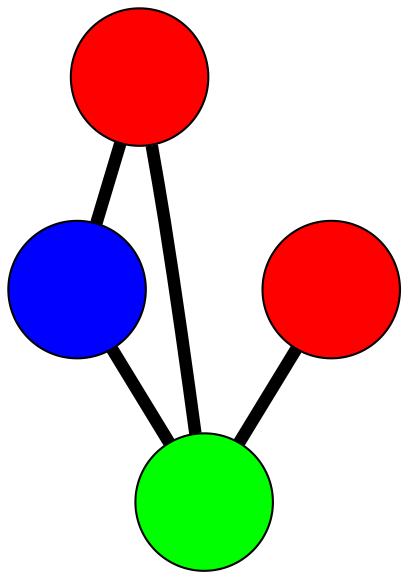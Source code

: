 graph G {
	graph [bb="-76.774,-110.5,101.07,136.68",
		overlap=false,
		sep=0.0,
		splines=true
	];
	node [color=black,
		fixedsize=true,
		fontname="Latin Modern Math",
		fontsize=42,
		height=.92,
		label="\N",
		penwidth=1,
		shape=circle,
		width=.92
	];
	edge [color=black,
		penwidth=6,
		style=bold
	];
	0	 [fillcolor=red,
		height=0.91667,
		label="",
		pos="-18.349,-77.5",
		style=filled,
		width=0.91667];
	2	 [fillcolor=blue,
		height=0.91667,
		label="",
		pos="68.065,-42.448",
		style=filled,
		width=0.91667];
	0 -- 2	 [pos="12.361,-65.043 20.511,-61.738 29.31,-58.168 37.454,-54.864"];
	3	 [fillcolor=green,
		height=0.91667,
		label="",
		pos="-5.9422,16.268",
		style=filled,
		width=0.91667];
	0 -- 3	 [pos="-14.01,-44.705 -12.808,-35.621 -11.503,-25.76 -10.3,-16.668"];
	1	 [fillcolor=red,
		height=0.91667,
		label="",
		pos="-43.774,103.68",
		style=filled,
		width=0.91667];
	1 -- 3	 [pos="-30.542,73.108 -26.835,64.541 -22.806,55.232 -19.103,46.676"];
	2 -- 3	 [pos="42.181,-21.912 35.012,-16.224 27.228,-10.049 20.052,-4.3557"];
}
